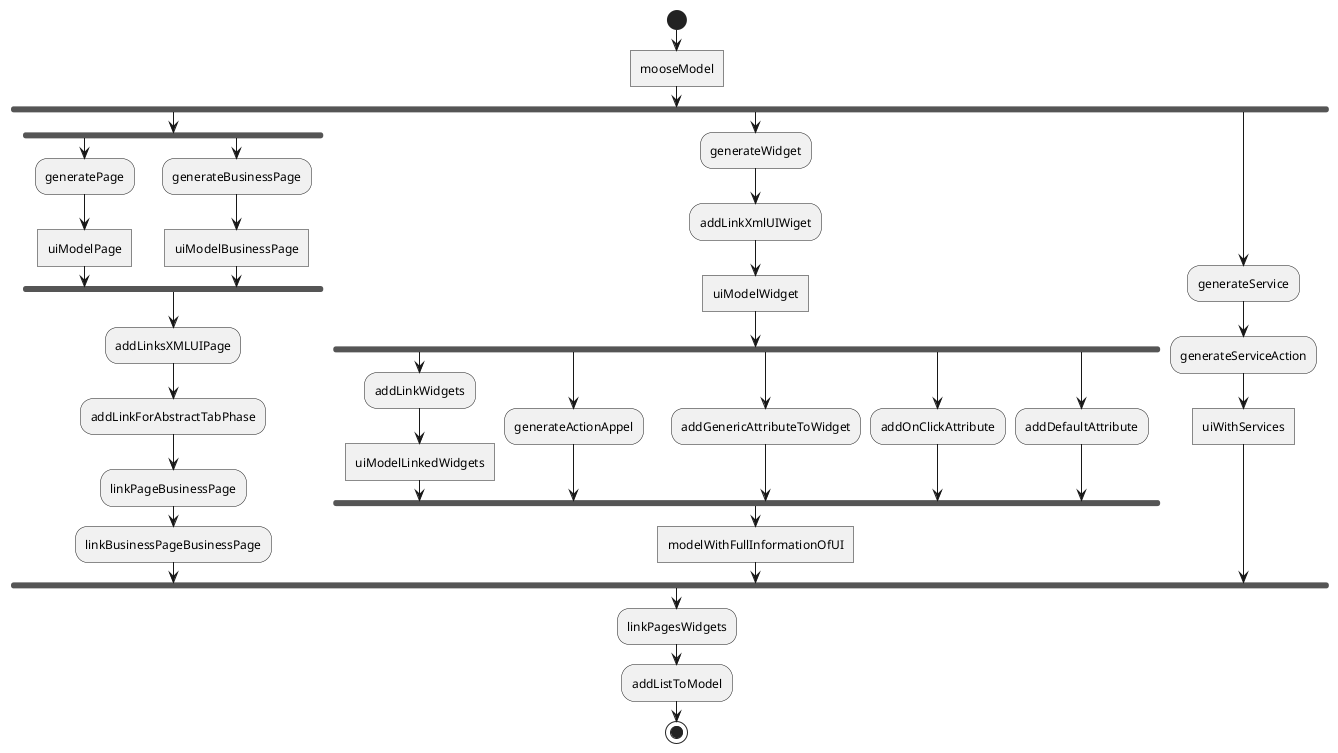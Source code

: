 @startuml
| UI |
start
:mooseModel]
fork
    fork 
        :generatePage;
        :uiModelPage]
    fork again
        :generateBusinessPage;
        :uiModelBusinessPage]
    fork end
:addLinksXMLUIPage;
:addLinkForAbstractTabPhase;
:linkPageBusinessPage;
:linkBusinessPageBusinessPage;
fork again
    :generateWidget;
    :addLinkXmlUIWiget;
    :uiModelWidget]
    fork
        :addLinkWidgets;
        :uiModelLinkedWidgets]
    fork again
        :generateActionAppel;
    fork again
        :addGenericAttributeToWidget;
    fork again
        :addOnClickAttribute;
    fork again
        :addDefaultAttribute;
    end fork
    :modelWithFullInformationOfUI]
fork again
    :generateService;
    :generateServiceAction;
    :uiWithServices]
end fork
:linkPagesWidgets;
:addListToModel;
stop
@enduml
